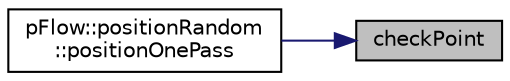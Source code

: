 digraph "checkPoint"
{
 // LATEX_PDF_SIZE
  edge [fontname="Helvetica",fontsize="10",labelfontname="Helvetica",labelfontsize="10"];
  node [fontname="Helvetica",fontsize="10",shape=record];
  rankdir="RL";
  Node1 [label="checkPoint",height=0.2,width=0.4,color="black", fillcolor="grey75", style="filled", fontcolor="black",tooltip=" "];
  Node1 -> Node2 [dir="back",color="midnightblue",fontsize="10",style="solid",fontname="Helvetica"];
  Node2 [label="pFlow::positionRandom\l::positionOnePass",height=0.2,width=0.4,color="black", fillcolor="white", style="filled",URL="$classpFlow_1_1positionRandom.html#a07f81872499e984c238978e487d6045c",tooltip=" "];
}
